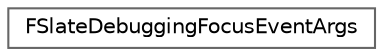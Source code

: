 digraph "Graphical Class Hierarchy"
{
 // INTERACTIVE_SVG=YES
 // LATEX_PDF_SIZE
  bgcolor="transparent";
  edge [fontname=Helvetica,fontsize=10,labelfontname=Helvetica,labelfontsize=10];
  node [fontname=Helvetica,fontsize=10,shape=box,height=0.2,width=0.4];
  rankdir="LR";
  Node0 [id="Node000000",label="FSlateDebuggingFocusEventArgs",height=0.2,width=0.4,color="grey40", fillcolor="white", style="filled",URL="$dd/d73/structFSlateDebuggingFocusEventArgs.html",tooltip=" "];
}
